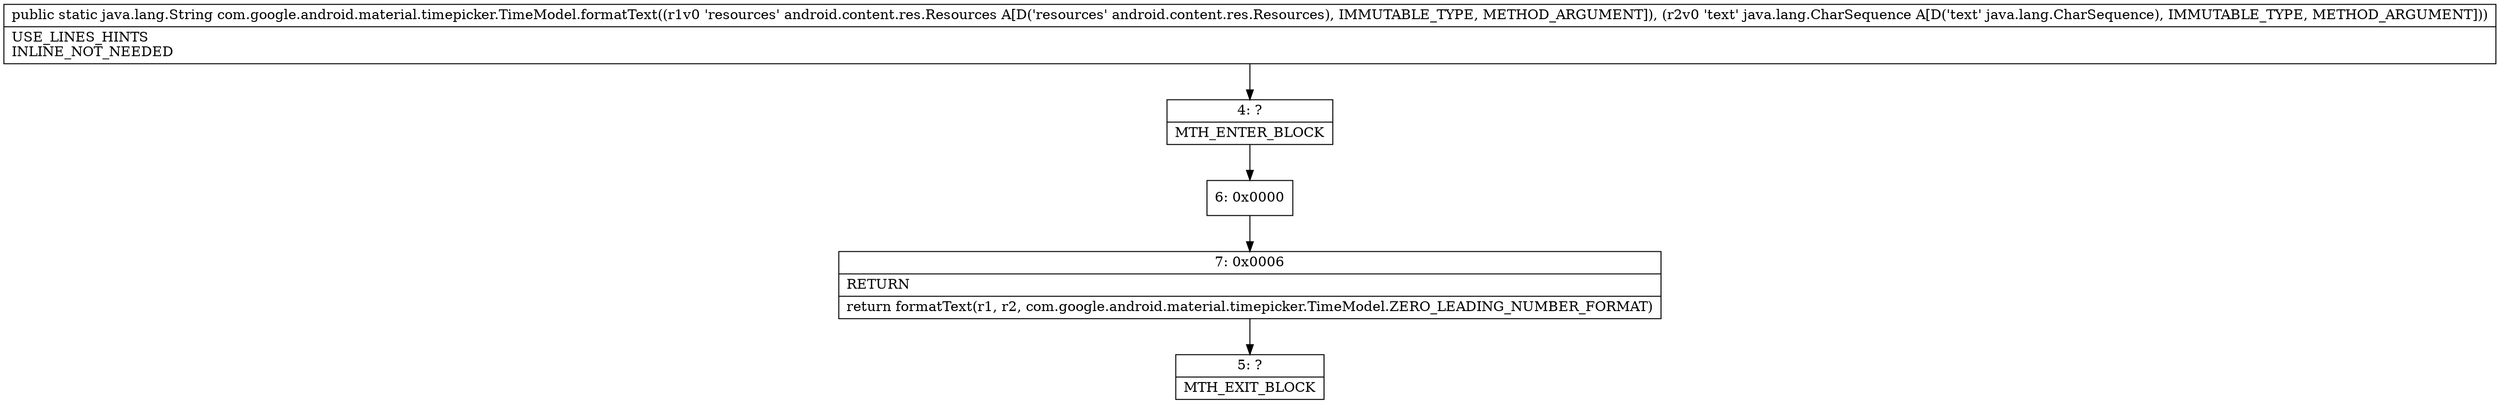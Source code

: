 digraph "CFG forcom.google.android.material.timepicker.TimeModel.formatText(Landroid\/content\/res\/Resources;Ljava\/lang\/CharSequence;)Ljava\/lang\/String;" {
Node_4 [shape=record,label="{4\:\ ?|MTH_ENTER_BLOCK\l}"];
Node_6 [shape=record,label="{6\:\ 0x0000}"];
Node_7 [shape=record,label="{7\:\ 0x0006|RETURN\l|return formatText(r1, r2, com.google.android.material.timepicker.TimeModel.ZERO_LEADING_NUMBER_FORMAT)\l}"];
Node_5 [shape=record,label="{5\:\ ?|MTH_EXIT_BLOCK\l}"];
MethodNode[shape=record,label="{public static java.lang.String com.google.android.material.timepicker.TimeModel.formatText((r1v0 'resources' android.content.res.Resources A[D('resources' android.content.res.Resources), IMMUTABLE_TYPE, METHOD_ARGUMENT]), (r2v0 'text' java.lang.CharSequence A[D('text' java.lang.CharSequence), IMMUTABLE_TYPE, METHOD_ARGUMENT]))  | USE_LINES_HINTS\lINLINE_NOT_NEEDED\l}"];
MethodNode -> Node_4;Node_4 -> Node_6;
Node_6 -> Node_7;
Node_7 -> Node_5;
}

